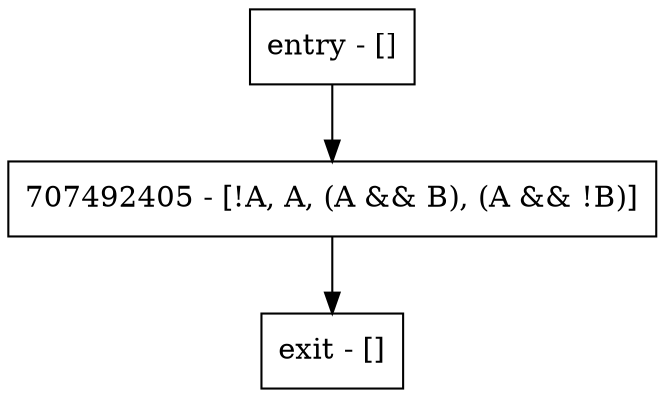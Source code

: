 digraph main {
node [shape=record];
entry [label="entry - []"];
exit [label="exit - []"];
707492405 [label="707492405 - [!A, A, (A && B), (A && !B)]"];
entry;
exit;
entry -> 707492405;
707492405 -> exit;
}
